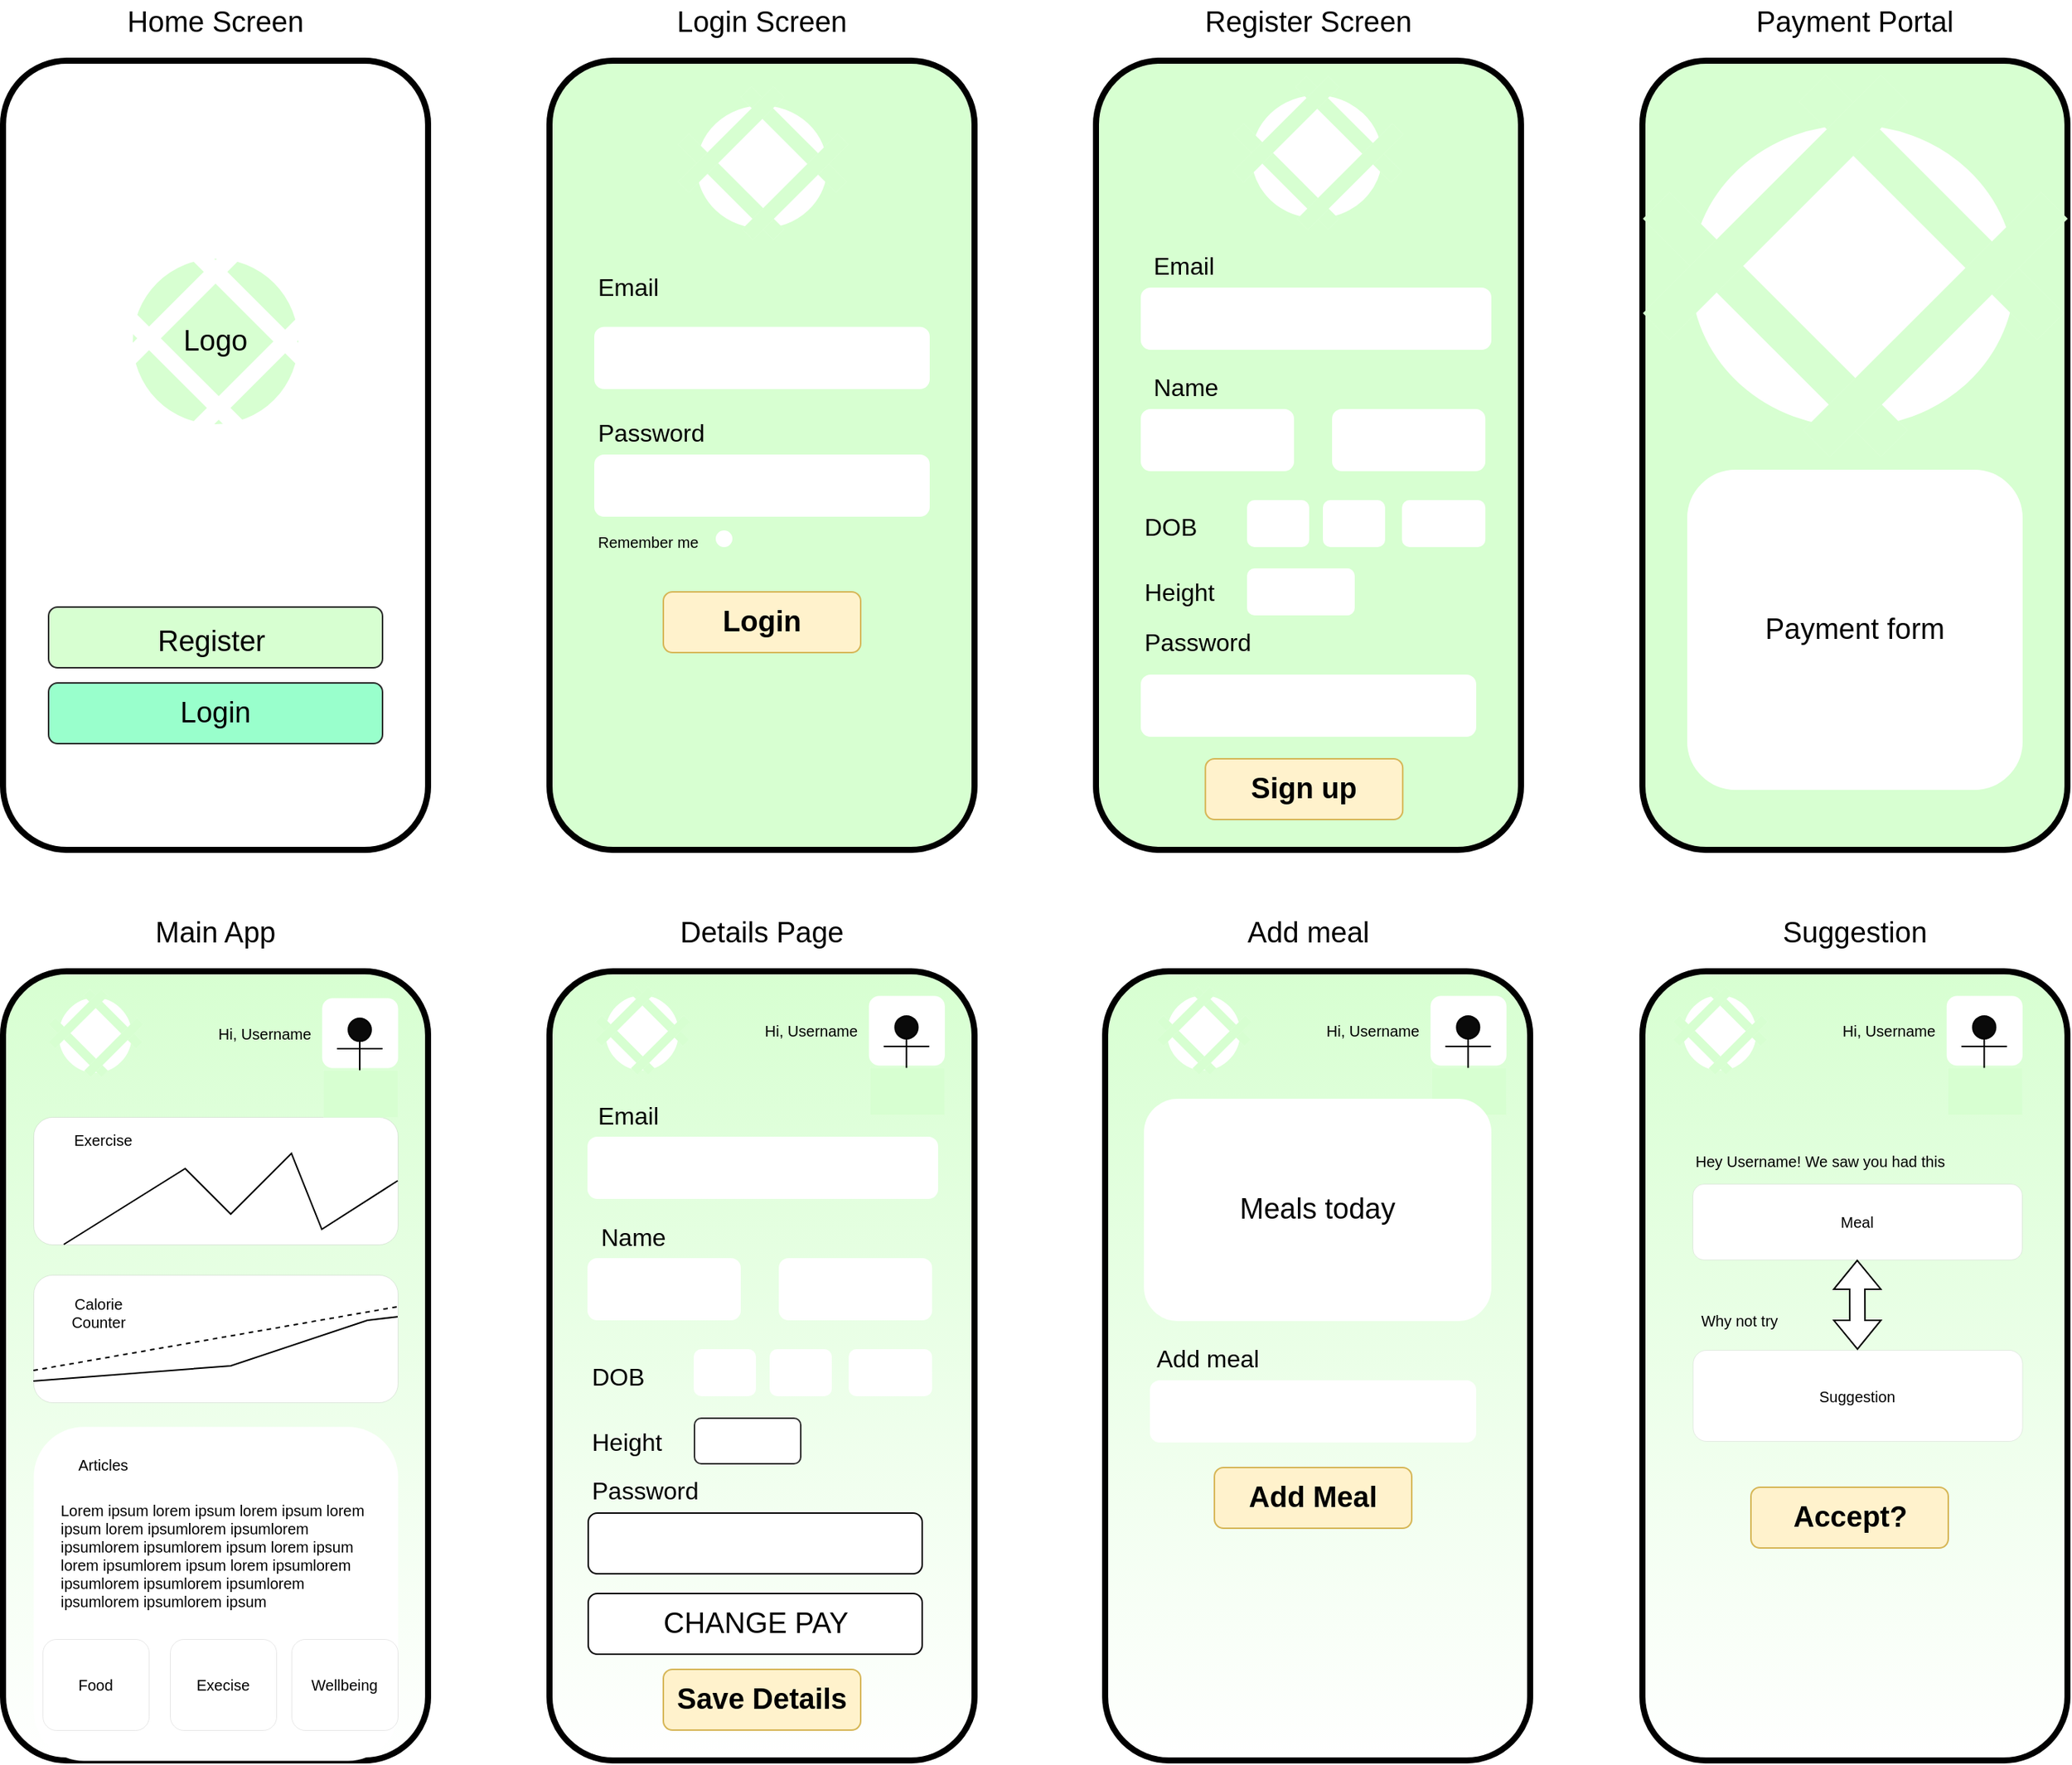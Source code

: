 <mxfile version="20.5.3" type="device"><diagram id="uMMIG5nx5ZuSdSX7UTyq" name="Page-1"><mxGraphModel dx="2370" dy="2410" grid="1" gridSize="10" guides="1" tooltips="1" connect="1" arrows="1" fold="1" page="1" pageScale="1" pageWidth="850" pageHeight="1100" math="0" shadow="0"><root><mxCell id="0"/><mxCell id="1" parent="0"/><mxCell id="oRFb5xjNlaN5oFTTeDGj-1" value="" style="rounded=1;whiteSpace=wrap;html=1;strokeWidth=4;" vertex="1" parent="1"><mxGeometry x="120" y="40" width="280" height="520" as="geometry"/></mxCell><mxCell id="oRFb5xjNlaN5oFTTeDGj-2" value="" style="rounded=1;whiteSpace=wrap;html=1;strokeWidth=4;fillColor=#D7FFD1;" vertex="1" parent="1"><mxGeometry x="480" y="40" width="280" height="520" as="geometry"/></mxCell><mxCell id="oRFb5xjNlaN5oFTTeDGj-3" value="" style="rounded=1;whiteSpace=wrap;html=1;strokeWidth=4;fillColor=#D7FFD1;" vertex="1" parent="1"><mxGeometry x="840" y="40" width="280" height="520" as="geometry"/></mxCell><mxCell id="oRFb5xjNlaN5oFTTeDGj-4" value="" style="rounded=1;whiteSpace=wrap;html=1;strokeWidth=4;fillColor=#D7FFD1;gradientColor=#FFFFFF;gradientDirection=south;" vertex="1" parent="1"><mxGeometry x="120" y="640" width="280" height="520" as="geometry"/></mxCell><mxCell id="oRFb5xjNlaN5oFTTeDGj-7" value="" style="rounded=1;whiteSpace=wrap;html=1;strokeWidth=4;fillColor=#D7FFD1;" vertex="1" parent="1"><mxGeometry x="1200" y="40" width="280" height="520" as="geometry"/></mxCell><mxCell id="oRFb5xjNlaN5oFTTeDGj-9" value="&lt;font style=&quot;font-size: 19px;&quot;&gt;Home Screen&lt;/font&gt;" style="text;html=1;strokeColor=none;fillColor=none;align=center;verticalAlign=middle;whiteSpace=wrap;rounded=0;strokeWidth=4;" vertex="1" parent="1"><mxGeometry x="120" width="280" height="30" as="geometry"/></mxCell><mxCell id="oRFb5xjNlaN5oFTTeDGj-10" value="&lt;font style=&quot;font-size: 19px;&quot;&gt;Login Screen&lt;/font&gt;&lt;span style=&quot;color: rgba(0, 0, 0, 0); font-family: monospace; font-size: 0px; text-align: start;&quot;&gt;%3CmxGraphModel%3E%3Croot%3E%3CmxCell%20id%3D%220%22%2F%3E%3CmxCell%20id%3D%221%22%20parent%3D%220%22%2F%3E%3CmxCell%20id%3D%222%22%20value%3D%22%26lt%3Bfont%20style%3D%26quot%3Bfont-size%3A%2019px%3B%26quot%3B%26gt%3BHome%20Screen%26lt%3B%2Ffont%26gt%3B%22%20style%3D%22text%3Bhtml%3D1%3BstrokeColor%3Dnone%3BfillColor%3Dnone%3Balign%3Dcenter%3BverticalAlign%3Dmiddle%3BwhiteSpace%3Dwrap%3Brounded%3D0%3BstrokeWidth%3D4%3B%22%20vertex%3D%221%22%20parent%3D%221%22%3E%3CmxGeometry%20x%3D%22120%22%20width%3D%22280%22%20height%3D%2230%22%20as%3D%22geometry%22%2F%3E%3C%2FmxCell%3E%3C%2Froot%3E%3C%2FmxGraphModel%3E&lt;/span&gt;" style="text;html=1;strokeColor=none;fillColor=none;align=center;verticalAlign=middle;whiteSpace=wrap;rounded=0;strokeWidth=4;" vertex="1" parent="1"><mxGeometry x="480" width="280" height="30" as="geometry"/></mxCell><mxCell id="oRFb5xjNlaN5oFTTeDGj-11" value="&lt;font style=&quot;font-size: 19px;&quot;&gt;Register Screen&lt;/font&gt;" style="text;html=1;strokeColor=none;fillColor=none;align=center;verticalAlign=middle;whiteSpace=wrap;rounded=0;strokeWidth=4;" vertex="1" parent="1"><mxGeometry x="840" width="280" height="30" as="geometry"/></mxCell><mxCell id="oRFb5xjNlaN5oFTTeDGj-12" value="&lt;span style=&quot;font-size: 19px;&quot;&gt;Payment Portal&lt;/span&gt;&lt;span style=&quot;color: rgba(0, 0, 0, 0); font-family: monospace; font-size: 0px; text-align: start;&quot;&gt;%3CmxGraphModel%3E%3Croot%3E%3CmxCell%20id%3D%220%22%2F%3E%3CmxCell%20id%3D%221%22%20parent%3D%220%22%2F%3E%3CmxCell%20id%3D%222%22%20value%3D%22%26lt%3Bfont%20style%3D%26quot%3Bfont-size%3A%2019px%3B%26quot%3B%26gt%3BHome%20Screen%26lt%3B%2Ffont%26gt%3B%22%20style%3D%22text%3Bhtml%3D1%3BstrokeColor%3Dnone%3BfillColor%3Dnone%3Balign%3Dcenter%3BverticalAlign%3Dmiddle%3BwhiteSpace%3Dwrap%3Brounded%3D0%3BstrokeWidth%3D4%3B%22%20vertex%3D%221%22%20parent%3D%221%22%3E%3CmxGeometry%20x%3D%22120%22%20width%3D%22280%22%20height%3D%2230%22%20as%3D%22geometry%22%2F%3E%3C%2FmxCell%3E%3C%2Froot%3E%3C%2FmxGraphModel%3E&lt;/span&gt;" style="text;html=1;strokeColor=none;fillColor=none;align=center;verticalAlign=middle;whiteSpace=wrap;rounded=0;strokeWidth=4;" vertex="1" parent="1"><mxGeometry x="1200" width="280" height="30" as="geometry"/></mxCell><mxCell id="oRFb5xjNlaN5oFTTeDGj-13" value="&lt;span style=&quot;font-size: 19px;&quot;&gt;Main App&lt;/span&gt;" style="text;html=1;strokeColor=none;fillColor=none;align=center;verticalAlign=middle;whiteSpace=wrap;rounded=0;strokeWidth=4;" vertex="1" parent="1"><mxGeometry x="120" y="600" width="280" height="30" as="geometry"/></mxCell><mxCell id="oRFb5xjNlaN5oFTTeDGj-14" value="&lt;span style=&quot;font-size: 19px;&quot;&gt;Details Page&lt;/span&gt;" style="text;html=1;strokeColor=none;fillColor=none;align=center;verticalAlign=middle;whiteSpace=wrap;rounded=0;strokeWidth=4;" vertex="1" parent="1"><mxGeometry x="480" y="600" width="280" height="30" as="geometry"/></mxCell><mxCell id="oRFb5xjNlaN5oFTTeDGj-15" value="" style="rounded=1;whiteSpace=wrap;html=1;strokeWidth=1;fontSize=19;fillColor=#D7FFD1;strokeColor=#292929;" vertex="1" parent="1"><mxGeometry x="150" y="400" width="220" height="40" as="geometry"/></mxCell><mxCell id="oRFb5xjNlaN5oFTTeDGj-16" value="" style="rounded=1;whiteSpace=wrap;html=1;strokeWidth=1;fontSize=19;fillColor=#99FFCC;strokeColor=#292929;" vertex="1" parent="1"><mxGeometry x="150" y="450" width="220" height="40" as="geometry"/></mxCell><mxCell id="oRFb5xjNlaN5oFTTeDGj-17" value="&lt;font color=&quot;#030303&quot;&gt;Register&amp;nbsp;&lt;/font&gt;" style="text;html=1;strokeColor=none;fillColor=none;align=center;verticalAlign=middle;whiteSpace=wrap;rounded=0;strokeWidth=1;fontSize=19;" vertex="1" parent="1"><mxGeometry x="150" y="405" width="220" height="35" as="geometry"/></mxCell><mxCell id="oRFb5xjNlaN5oFTTeDGj-18" value="Login" style="text;html=1;strokeColor=none;fillColor=none;align=center;verticalAlign=middle;whiteSpace=wrap;rounded=0;strokeWidth=1;fontSize=19;" vertex="1" parent="1"><mxGeometry x="150" y="455" width="220" height="30" as="geometry"/></mxCell><mxCell id="oRFb5xjNlaN5oFTTeDGj-26" value="" style="rounded=1;whiteSpace=wrap;html=1;strokeColor=#FFFFFF;strokeWidth=1;fontSize=19;fontColor=#030303;fillColor=#FFFFFF;" vertex="1" parent="1"><mxGeometry x="510" y="215.86" width="220" height="40" as="geometry"/></mxCell><mxCell id="oRFb5xjNlaN5oFTTeDGj-27" value="" style="rounded=1;whiteSpace=wrap;html=1;strokeColor=#FFFFFF;strokeWidth=1;fontSize=19;fontColor=#030303;fillColor=#FFFFFF;" vertex="1" parent="1"><mxGeometry x="510" y="300" width="220" height="40" as="geometry"/></mxCell><mxCell id="oRFb5xjNlaN5oFTTeDGj-28" value="&lt;b style=&quot;&quot;&gt;Login&lt;/b&gt;" style="rounded=1;whiteSpace=wrap;html=1;strokeColor=#d6b656;strokeWidth=1;fontSize=19;fillColor=#fff2cc;" vertex="1" parent="1"><mxGeometry x="555" y="390" width="130" height="40" as="geometry"/></mxCell><mxCell id="oRFb5xjNlaN5oFTTeDGj-29" value="&lt;font color=&quot;#000000&quot; style=&quot;font-size: 16px;&quot;&gt;Email&lt;/font&gt;" style="text;html=1;strokeColor=none;fillColor=none;align=left;verticalAlign=middle;whiteSpace=wrap;rounded=0;strokeWidth=1;fontFamily=Helvetica;fontSize=19;fontColor=#030303;" vertex="1" parent="1"><mxGeometry x="510" y="174.14" width="220" height="30" as="geometry"/></mxCell><mxCell id="oRFb5xjNlaN5oFTTeDGj-30" value="&lt;font color=&quot;#000000&quot;&gt;&lt;span style=&quot;font-size: 16px;&quot;&gt;Password&lt;/span&gt;&lt;/font&gt;" style="text;html=1;strokeColor=none;fillColor=none;align=left;verticalAlign=middle;whiteSpace=wrap;rounded=0;strokeWidth=1;fontFamily=Helvetica;fontSize=19;fontColor=#030303;" vertex="1" parent="1"><mxGeometry x="510" y="270" width="220" height="30" as="geometry"/></mxCell><mxCell id="oRFb5xjNlaN5oFTTeDGj-31" value="&lt;font style=&quot;font-size: 10px;&quot; color=&quot;#000000&quot;&gt;Remember me&lt;/font&gt;" style="text;html=1;strokeColor=none;fillColor=none;align=left;verticalAlign=middle;whiteSpace=wrap;rounded=0;strokeWidth=1;fontFamily=Helvetica;fontSize=19;fontColor=#030303;" vertex="1" parent="1"><mxGeometry x="510" y="340" width="220" height="30" as="geometry"/></mxCell><mxCell id="oRFb5xjNlaN5oFTTeDGj-32" value="" style="rounded=1;whiteSpace=wrap;html=1;labelBackgroundColor=none;strokeColor=#FFFFFF;strokeWidth=1;fontFamily=Helvetica;fontSize=10;fontColor=#000000;fillColor=#FFFFFF;arcSize=50;" vertex="1" parent="1"><mxGeometry x="590" y="350" width="10" height="10" as="geometry"/></mxCell><mxCell id="oRFb5xjNlaN5oFTTeDGj-33" value="" style="group" vertex="1" connectable="0" parent="1"><mxGeometry x="152.823" y="117.823" width="208.495" height="214.355" as="geometry"/></mxCell><mxCell id="oRFb5xjNlaN5oFTTeDGj-20" value="Logo" style="ellipse;whiteSpace=wrap;html=1;aspect=fixed;strokeColor=#FFFFFF;strokeWidth=1;fontSize=19;fontColor=#030303;fillColor=#D7FFD1;" vertex="1" parent="oRFb5xjNlaN5oFTTeDGj-33"><mxGeometry x="52.177" y="52.177" width="110" height="110" as="geometry"/></mxCell><mxCell id="oRFb5xjNlaN5oFTTeDGj-21" value="" style="rounded=0;whiteSpace=wrap;html=1;strokeColor=#FFFFFF;strokeWidth=1;fontSize=19;fontColor=#030303;fillColor=#FFFFFF;rotation=45;" vertex="1" parent="oRFb5xjNlaN5oFTTeDGj-33"><mxGeometry x="17.177" y="76.317" width="220" height="10" as="geometry"/></mxCell><mxCell id="oRFb5xjNlaN5oFTTeDGj-22" value="" style="rounded=0;whiteSpace=wrap;html=1;strokeColor=#FFFFFF;strokeWidth=1;fontSize=19;fontColor=#030303;fillColor=#FFFFFF;rotation=45;" vertex="1" parent="oRFb5xjNlaN5oFTTeDGj-33"><mxGeometry x="-28.683" y="118.037" width="220" height="10" as="geometry"/></mxCell><mxCell id="oRFb5xjNlaN5oFTTeDGj-23" value="" style="rounded=0;whiteSpace=wrap;html=1;strokeColor=#FFFFFF;strokeWidth=1;fontSize=19;fontColor=#030303;fillColor=#FFFFFF;rotation=-225;" vertex="1" parent="oRFb5xjNlaN5oFTTeDGj-33"><mxGeometry x="-22.823" y="76.317" width="220" height="10" as="geometry"/></mxCell><mxCell id="oRFb5xjNlaN5oFTTeDGj-24" value="" style="rounded=0;whiteSpace=wrap;html=1;strokeColor=#FFFFFF;strokeWidth=1;fontSize=19;fontColor=#030303;fillColor=#FFFFFF;rotation=-225;" vertex="1" parent="oRFb5xjNlaN5oFTTeDGj-33"><mxGeometry x="17.177" y="128.037" width="220" height="10" as="geometry"/></mxCell><mxCell id="oRFb5xjNlaN5oFTTeDGj-39" value="" style="group" vertex="1" connectable="0" parent="1"><mxGeometry x="564.467" y="56.712" width="112.105" height="101.035" as="geometry"/></mxCell><mxCell id="oRFb5xjNlaN5oFTTeDGj-34" value="" style="ellipse;whiteSpace=wrap;html=1;labelBackgroundColor=none;strokeColor=#FFFFFF;strokeWidth=1;fontFamily=Helvetica;fontSize=10;fontColor=#000000;fillColor=#FFFFFF;" vertex="1" parent="oRFb5xjNlaN5oFTTeDGj-39"><mxGeometry x="13.033" y="13.288" width="85" height="80" as="geometry"/></mxCell><mxCell id="oRFb5xjNlaN5oFTTeDGj-35" value="" style="rounded=0;whiteSpace=wrap;html=1;labelBackgroundColor=none;strokeColor=#FFFFFF;strokeWidth=0;fontFamily=Helvetica;fontSize=10;fontColor=#000000;fillColor=#D7FFD1;rotation=45;" vertex="1" parent="oRFb5xjNlaN5oFTTeDGj-39"><mxGeometry x="31.743" y="29.928" width="88.79" height="10" as="geometry"/></mxCell><mxCell id="oRFb5xjNlaN5oFTTeDGj-36" value="" style="rounded=0;whiteSpace=wrap;html=1;labelBackgroundColor=none;strokeColor=#FFFFFF;strokeWidth=0;fontFamily=Helvetica;fontSize=10;fontColor=#000000;fillColor=#D7FFD1;rotation=45;" vertex="1" parent="oRFb5xjNlaN5oFTTeDGj-39"><mxGeometry x="-9.467" y="61.108" width="88.79" height="10" as="geometry"/></mxCell><mxCell id="oRFb5xjNlaN5oFTTeDGj-37" value="" style="rounded=0;whiteSpace=wrap;html=1;labelBackgroundColor=none;strokeColor=#FFFFFF;strokeWidth=0;fontFamily=Helvetica;fontSize=10;fontColor=#000000;fillColor=#D7FFD1;rotation=-45;" vertex="1" parent="oRFb5xjNlaN5oFTTeDGj-39"><mxGeometry x="-9.467" y="29.928" width="88.79" height="10" as="geometry"/></mxCell><mxCell id="oRFb5xjNlaN5oFTTeDGj-38" value="" style="rounded=0;whiteSpace=wrap;html=1;labelBackgroundColor=none;strokeColor=#FFFFFF;strokeWidth=0;fontFamily=Helvetica;fontSize=10;fontColor=#000000;fillColor=#D7FFD1;rotation=-225;" vertex="1" parent="oRFb5xjNlaN5oFTTeDGj-39"><mxGeometry x="32.783" y="61.108" width="88.79" height="10" as="geometry"/></mxCell><mxCell id="oRFb5xjNlaN5oFTTeDGj-40" value="" style="group" vertex="1" connectable="0" parent="1"><mxGeometry x="929.997" y="50.002" width="112.105" height="101.035" as="geometry"/></mxCell><mxCell id="oRFb5xjNlaN5oFTTeDGj-41" value="" style="ellipse;whiteSpace=wrap;html=1;labelBackgroundColor=none;strokeColor=#FFFFFF;strokeWidth=1;fontFamily=Helvetica;fontSize=10;fontColor=#000000;fillColor=#FFFFFF;" vertex="1" parent="oRFb5xjNlaN5oFTTeDGj-40"><mxGeometry x="13.033" y="13.288" width="85" height="80" as="geometry"/></mxCell><mxCell id="oRFb5xjNlaN5oFTTeDGj-42" value="" style="rounded=0;whiteSpace=wrap;html=1;labelBackgroundColor=none;strokeColor=#FFFFFF;strokeWidth=0;fontFamily=Helvetica;fontSize=10;fontColor=#000000;fillColor=#D7FFD1;rotation=45;" vertex="1" parent="oRFb5xjNlaN5oFTTeDGj-40"><mxGeometry x="31.743" y="29.928" width="88.79" height="10" as="geometry"/></mxCell><mxCell id="oRFb5xjNlaN5oFTTeDGj-43" value="" style="rounded=0;whiteSpace=wrap;html=1;labelBackgroundColor=none;strokeColor=#FFFFFF;strokeWidth=0;fontFamily=Helvetica;fontSize=10;fontColor=#000000;fillColor=#D7FFD1;rotation=45;" vertex="1" parent="oRFb5xjNlaN5oFTTeDGj-40"><mxGeometry x="-9.467" y="61.108" width="88.79" height="10" as="geometry"/></mxCell><mxCell id="oRFb5xjNlaN5oFTTeDGj-44" value="" style="rounded=0;whiteSpace=wrap;html=1;labelBackgroundColor=none;strokeColor=#FFFFFF;strokeWidth=0;fontFamily=Helvetica;fontSize=10;fontColor=#000000;fillColor=#D7FFD1;rotation=-45;" vertex="1" parent="oRFb5xjNlaN5oFTTeDGj-40"><mxGeometry x="-9.467" y="29.928" width="88.79" height="10" as="geometry"/></mxCell><mxCell id="oRFb5xjNlaN5oFTTeDGj-45" value="" style="rounded=0;whiteSpace=wrap;html=1;labelBackgroundColor=none;strokeColor=#FFFFFF;strokeWidth=0;fontFamily=Helvetica;fontSize=10;fontColor=#000000;fillColor=#D7FFD1;rotation=-225;" vertex="1" parent="oRFb5xjNlaN5oFTTeDGj-40"><mxGeometry x="32.783" y="61.108" width="88.79" height="10" as="geometry"/></mxCell><mxCell id="oRFb5xjNlaN5oFTTeDGj-46" value="" style="group" vertex="1" connectable="0" parent="1"><mxGeometry x="1200" y="50" width="280" height="250" as="geometry"/></mxCell><mxCell id="oRFb5xjNlaN5oFTTeDGj-47" value="" style="ellipse;whiteSpace=wrap;html=1;labelBackgroundColor=none;strokeColor=#FFFFFF;strokeWidth=1;fontFamily=Helvetica;fontSize=10;fontColor=#000000;fillColor=#FFFFFF;" vertex="1" parent="oRFb5xjNlaN5oFTTeDGj-46"><mxGeometry x="32.551" y="32.879" width="212.301" height="197.951" as="geometry"/></mxCell><mxCell id="oRFb5xjNlaN5oFTTeDGj-48" value="" style="rounded=0;whiteSpace=wrap;html=1;labelBackgroundColor=none;strokeColor=#FFFFFF;strokeWidth=0;fontFamily=Helvetica;fontSize=10;fontColor=#000000;fillColor=#D7FFD1;rotation=45;" vertex="1" parent="oRFb5xjNlaN5oFTTeDGj-46"><mxGeometry x="79.282" y="74.052" width="221.767" height="24.744" as="geometry"/></mxCell><mxCell id="oRFb5xjNlaN5oFTTeDGj-49" value="" style="rounded=0;whiteSpace=wrap;html=1;labelBackgroundColor=none;strokeColor=#FFFFFF;strokeWidth=0;fontFamily=Helvetica;fontSize=10;fontColor=#000000;fillColor=#D7FFD1;rotation=45;" vertex="1" parent="oRFb5xjNlaN5oFTTeDGj-46"><mxGeometry x="-23.646" y="151.204" width="221.767" height="24.744" as="geometry"/></mxCell><mxCell id="oRFb5xjNlaN5oFTTeDGj-50" value="" style="rounded=0;whiteSpace=wrap;html=1;labelBackgroundColor=none;strokeColor=#FFFFFF;strokeWidth=0;fontFamily=Helvetica;fontSize=10;fontColor=#000000;fillColor=#D7FFD1;rotation=-45;" vertex="1" parent="oRFb5xjNlaN5oFTTeDGj-46"><mxGeometry x="-23.646" y="74.052" width="221.767" height="24.744" as="geometry"/></mxCell><mxCell id="oRFb5xjNlaN5oFTTeDGj-51" value="" style="rounded=0;whiteSpace=wrap;html=1;labelBackgroundColor=none;strokeColor=#FFFFFF;strokeWidth=0;fontFamily=Helvetica;fontSize=10;fontColor=#000000;fillColor=#D7FFD1;rotation=-225;" vertex="1" parent="oRFb5xjNlaN5oFTTeDGj-46"><mxGeometry x="81.88" y="151.204" width="221.767" height="24.744" as="geometry"/></mxCell><mxCell id="oRFb5xjNlaN5oFTTeDGj-52" value="&lt;font color=&quot;#000000&quot; style=&quot;font-size: 16px;&quot;&gt;Email&lt;/font&gt;" style="text;html=1;strokeColor=none;fillColor=none;align=left;verticalAlign=middle;whiteSpace=wrap;rounded=0;strokeWidth=1;fontFamily=Helvetica;fontSize=19;fontColor=#030303;" vertex="1" parent="1"><mxGeometry x="876.05" y="160" width="220" height="30" as="geometry"/></mxCell><mxCell id="oRFb5xjNlaN5oFTTeDGj-53" value="" style="rounded=1;whiteSpace=wrap;html=1;strokeColor=#FFFFFF;strokeWidth=1;fontSize=19;fontColor=#030303;fillColor=#FFFFFF;" vertex="1" parent="1"><mxGeometry x="870" y="190" width="230" height="40" as="geometry"/></mxCell><mxCell id="oRFb5xjNlaN5oFTTeDGj-54" value="&lt;font color=&quot;#000000&quot; style=&quot;font-size: 16px;&quot;&gt;Name&lt;/font&gt;" style="text;html=1;strokeColor=none;fillColor=none;align=left;verticalAlign=middle;whiteSpace=wrap;rounded=0;strokeWidth=1;fontFamily=Helvetica;fontSize=19;fontColor=#030303;" vertex="1" parent="1"><mxGeometry x="876.05" y="240" width="220" height="30" as="geometry"/></mxCell><mxCell id="oRFb5xjNlaN5oFTTeDGj-55" value="" style="rounded=1;whiteSpace=wrap;html=1;strokeColor=#FFFFFF;strokeWidth=1;fontSize=19;fontColor=#030303;fillColor=#FFFFFF;" vertex="1" parent="1"><mxGeometry x="870" y="270" width="100" height="40" as="geometry"/></mxCell><mxCell id="oRFb5xjNlaN5oFTTeDGj-56" value="" style="rounded=1;whiteSpace=wrap;html=1;strokeColor=#FFFFFF;strokeWidth=1;fontSize=19;fontColor=#030303;fillColor=#FFFFFF;" vertex="1" parent="1"><mxGeometry x="996.05" y="270" width="100" height="40" as="geometry"/></mxCell><mxCell id="oRFb5xjNlaN5oFTTeDGj-57" value="&lt;font color=&quot;#000000&quot;&gt;&lt;span style=&quot;font-size: 16px;&quot;&gt;Password&lt;/span&gt;&lt;/font&gt;" style="text;html=1;strokeColor=none;fillColor=none;align=left;verticalAlign=middle;whiteSpace=wrap;rounded=0;strokeWidth=1;fontFamily=Helvetica;fontSize=19;fontColor=#030303;" vertex="1" parent="1"><mxGeometry x="870" y="407.5" width="220" height="30" as="geometry"/></mxCell><mxCell id="oRFb5xjNlaN5oFTTeDGj-58" value="" style="rounded=1;whiteSpace=wrap;html=1;strokeColor=#FFFFFF;strokeWidth=1;fontSize=19;fontColor=#030303;fillColor=#FFFFFF;" vertex="1" parent="1"><mxGeometry x="870" y="445" width="220" height="40" as="geometry"/></mxCell><mxCell id="oRFb5xjNlaN5oFTTeDGj-59" value="&lt;b style=&quot;&quot;&gt;Sign up&lt;/b&gt;" style="rounded=1;whiteSpace=wrap;html=1;strokeColor=#d6b656;strokeWidth=1;fontSize=19;fillColor=#fff2cc;" vertex="1" parent="1"><mxGeometry x="912.1" y="500" width="130" height="40" as="geometry"/></mxCell><mxCell id="oRFb5xjNlaN5oFTTeDGj-60" value="" style="rounded=1;whiteSpace=wrap;html=1;strokeColor=#FFFFFF;strokeWidth=1;fontSize=19;fontColor=#030303;fillColor=#FFFFFF;" vertex="1" parent="1"><mxGeometry x="940" y="330" width="40" height="30" as="geometry"/></mxCell><mxCell id="oRFb5xjNlaN5oFTTeDGj-61" value="&lt;font color=&quot;#000000&quot; style=&quot;font-size: 16px;&quot;&gt;DOB&lt;/font&gt;" style="text;html=1;strokeColor=none;fillColor=none;align=left;verticalAlign=middle;whiteSpace=wrap;rounded=0;strokeWidth=1;fontFamily=Helvetica;fontSize=19;fontColor=#030303;" vertex="1" parent="1"><mxGeometry x="870" y="332.18" width="50" height="30" as="geometry"/></mxCell><mxCell id="oRFb5xjNlaN5oFTTeDGj-62" value="" style="rounded=1;whiteSpace=wrap;html=1;strokeColor=#FFFFFF;strokeWidth=1;fontSize=19;fontColor=#030303;fillColor=#FFFFFF;" vertex="1" parent="1"><mxGeometry x="990" y="330" width="40" height="30" as="geometry"/></mxCell><mxCell id="oRFb5xjNlaN5oFTTeDGj-63" value="" style="rounded=1;whiteSpace=wrap;html=1;strokeColor=#FFFFFF;strokeWidth=1;fontSize=19;fontColor=#030303;fillColor=#FFFFFF;" vertex="1" parent="1"><mxGeometry x="1042.1" y="330" width="53.95" height="30" as="geometry"/></mxCell><mxCell id="oRFb5xjNlaN5oFTTeDGj-64" value="&lt;font color=&quot;#000000&quot; style=&quot;font-size: 16px;&quot;&gt;Height&lt;/font&gt;" style="text;html=1;strokeColor=none;fillColor=none;align=left;verticalAlign=middle;whiteSpace=wrap;rounded=0;strokeWidth=1;fontFamily=Helvetica;fontSize=19;fontColor=#030303;" vertex="1" parent="1"><mxGeometry x="870" y="375" width="50" height="30" as="geometry"/></mxCell><mxCell id="oRFb5xjNlaN5oFTTeDGj-67" value="" style="rounded=1;whiteSpace=wrap;html=1;strokeColor=#FFFFFF;strokeWidth=1;fontSize=19;fontColor=#030303;fillColor=#FFFFFF;" vertex="1" parent="1"><mxGeometry x="940" y="375" width="70" height="30" as="geometry"/></mxCell><mxCell id="oRFb5xjNlaN5oFTTeDGj-69" value="Payment form" style="rounded=1;whiteSpace=wrap;html=1;strokeColor=#FFFFFF;strokeWidth=1;fontSize=19;fontColor=#030303;fillColor=#FFFFFF;" vertex="1" parent="1"><mxGeometry x="1230" y="310" width="220" height="210" as="geometry"/></mxCell><mxCell id="oRFb5xjNlaN5oFTTeDGj-72" value="&lt;span style=&quot;font-size: 19px;&quot;&gt;Add meal&lt;/span&gt;" style="text;html=1;strokeColor=none;fillColor=none;align=center;verticalAlign=middle;whiteSpace=wrap;rounded=0;strokeWidth=4;" vertex="1" parent="1"><mxGeometry x="840" y="600" width="280" height="30" as="geometry"/></mxCell><mxCell id="oRFb5xjNlaN5oFTTeDGj-73" value="&lt;span style=&quot;font-size: 19px;&quot;&gt;Suggestion&lt;/span&gt;" style="text;html=1;strokeColor=none;fillColor=none;align=center;verticalAlign=middle;whiteSpace=wrap;rounded=0;strokeWidth=4;" vertex="1" parent="1"><mxGeometry x="1200" y="600" width="280" height="30" as="geometry"/></mxCell><mxCell id="oRFb5xjNlaN5oFTTeDGj-110" value="" style="rounded=1;whiteSpace=wrap;html=1;labelBackgroundColor=none;strokeColor=#FFFFFF;strokeWidth=0;fontFamily=Helvetica;fontSize=10;fontColor=#000000;fillColor=#FFFFFF;gradientColor=none;gradientDirection=north;" vertex="1" parent="1"><mxGeometry x="140" y="940" width="240" height="220" as="geometry"/></mxCell><mxCell id="oRFb5xjNlaN5oFTTeDGj-103" value="Execise" style="rounded=1;whiteSpace=wrap;html=1;labelBackgroundColor=none;strokeColor=#000000;strokeWidth=0;fontFamily=Helvetica;fontSize=10;fontColor=#000000;fillColor=#FFFFFF;gradientColor=none;gradientDirection=south;" vertex="1" parent="1"><mxGeometry x="230" y="1080" width="70" height="60" as="geometry"/></mxCell><mxCell id="oRFb5xjNlaN5oFTTeDGj-104" value="Food" style="rounded=1;whiteSpace=wrap;html=1;labelBackgroundColor=none;strokeColor=#000000;strokeWidth=0;fontFamily=Helvetica;fontSize=10;fontColor=#000000;fillColor=#FFFFFF;gradientColor=none;gradientDirection=south;" vertex="1" parent="1"><mxGeometry x="146.05" y="1080" width="70" height="60" as="geometry"/></mxCell><mxCell id="oRFb5xjNlaN5oFTTeDGj-105" value="Wellbeing" style="rounded=1;whiteSpace=wrap;html=1;labelBackgroundColor=none;strokeColor=#000000;strokeWidth=0;fontFamily=Helvetica;fontSize=10;fontColor=#000000;fillColor=#FFFFFF;gradientColor=none;gradientDirection=south;" vertex="1" parent="1"><mxGeometry x="310" y="1080" width="70" height="60" as="geometry"/></mxCell><mxCell id="oRFb5xjNlaN5oFTTeDGj-107" value="" style="rounded=1;whiteSpace=wrap;html=1;labelBackgroundColor=none;strokeColor=#000000;strokeWidth=0;fontFamily=Helvetica;fontSize=10;fontColor=#000000;fillColor=#FFFFFF;gradientColor=none;gradientDirection=south;" vertex="1" parent="1"><mxGeometry x="140" y="736" width="240" height="84" as="geometry"/></mxCell><mxCell id="oRFb5xjNlaN5oFTTeDGj-108" value="" style="rounded=1;whiteSpace=wrap;html=1;labelBackgroundColor=none;strokeColor=#000000;strokeWidth=0;fontFamily=Helvetica;fontSize=10;fontColor=#000000;fillColor=#FFFFFF;gradientColor=none;gradientDirection=south;" vertex="1" parent="1"><mxGeometry x="140" y="840" width="240" height="84" as="geometry"/></mxCell><mxCell id="oRFb5xjNlaN5oFTTeDGj-111" value="" style="endArrow=none;html=1;rounded=0;fontFamily=Helvetica;fontSize=10;fontColor=#000000;entryX=1;entryY=0.5;entryDx=0;entryDy=0;" edge="1" parent="1" target="oRFb5xjNlaN5oFTTeDGj-107"><mxGeometry width="50" height="50" relative="1" as="geometry"><mxPoint x="160" y="820" as="sourcePoint"/><mxPoint x="210" y="770" as="targetPoint"/><Array as="points"><mxPoint x="240" y="770"/><mxPoint x="270" y="800"/><mxPoint x="310" y="760"/><mxPoint x="330" y="810"/></Array></mxGeometry></mxCell><mxCell id="oRFb5xjNlaN5oFTTeDGj-112" value="Exercise" style="text;html=1;strokeColor=none;fillColor=none;align=center;verticalAlign=middle;whiteSpace=wrap;rounded=0;labelBackgroundColor=none;strokeWidth=0;fontFamily=Helvetica;fontSize=10;fontColor=#000000;" vertex="1" parent="1"><mxGeometry x="156" y="736" width="60" height="30" as="geometry"/></mxCell><mxCell id="oRFb5xjNlaN5oFTTeDGj-113" value="Calorie Counter" style="text;html=1;strokeColor=none;fillColor=none;align=center;verticalAlign=middle;whiteSpace=wrap;rounded=0;labelBackgroundColor=none;strokeWidth=0;fontFamily=Helvetica;fontSize=10;fontColor=#000000;" vertex="1" parent="1"><mxGeometry x="152.82" y="850" width="60" height="30" as="geometry"/></mxCell><mxCell id="oRFb5xjNlaN5oFTTeDGj-114" value="" style="endArrow=none;dashed=1;html=1;rounded=0;fontFamily=Helvetica;fontSize=10;fontColor=#000000;exitX=0;exitY=0.75;exitDx=0;exitDy=0;entryX=1;entryY=0.25;entryDx=0;entryDy=0;" edge="1" parent="1" source="oRFb5xjNlaN5oFTTeDGj-108" target="oRFb5xjNlaN5oFTTeDGj-108"><mxGeometry width="50" height="50" relative="1" as="geometry"><mxPoint x="160" y="930" as="sourcePoint"/><mxPoint x="210" y="880" as="targetPoint"/></mxGeometry></mxCell><mxCell id="oRFb5xjNlaN5oFTTeDGj-115" value="" style="endArrow=none;html=1;rounded=0;fontFamily=Helvetica;fontSize=10;fontColor=#000000;" edge="1" parent="1" target="oRFb5xjNlaN5oFTTeDGj-108"><mxGeometry width="50" height="50" relative="1" as="geometry"><mxPoint x="140" y="910" as="sourcePoint"/><mxPoint x="250" y="880" as="targetPoint"/><Array as="points"><mxPoint x="270" y="900"/><mxPoint x="360" y="870"/></Array></mxGeometry></mxCell><mxCell id="oRFb5xjNlaN5oFTTeDGj-116" value="Articles" style="text;html=1;strokeColor=none;fillColor=none;align=center;verticalAlign=middle;whiteSpace=wrap;rounded=0;labelBackgroundColor=none;strokeWidth=0;fontFamily=Helvetica;fontSize=10;fontColor=#000000;" vertex="1" parent="1"><mxGeometry x="156" y="950" width="60" height="30" as="geometry"/></mxCell><mxCell id="oRFb5xjNlaN5oFTTeDGj-117" value="Lorem ipsum lorem ipsum lorem ipsum lorem ipsum lorem ipsumlorem ipsumlorem ipsumlorem ipsumlorem ipsum lorem ipsum lorem ipsumlorem ipsum lorem ipsumlorem ipsumlorem ipsumlorem ipsumlorem ipsumlorem ipsumlorem ipsum" style="text;html=1;strokeColor=none;fillColor=none;align=left;verticalAlign=middle;whiteSpace=wrap;rounded=0;labelBackgroundColor=none;strokeWidth=0;fontFamily=Helvetica;fontSize=10;fontColor=#000000;" vertex="1" parent="1"><mxGeometry x="156.05" y="980" width="213.95" height="90" as="geometry"/></mxCell><mxCell id="oRFb5xjNlaN5oFTTeDGj-118" value="" style="group" vertex="1" connectable="0" parent="1"><mxGeometry x="149.823" y="651.576" width="230.177" height="84.464" as="geometry"/></mxCell><mxCell id="oRFb5xjNlaN5oFTTeDGj-98" value="" style="rounded=1;whiteSpace=wrap;html=1;labelBackgroundColor=none;strokeColor=#FFFFFF;strokeWidth=0;fontFamily=Helvetica;fontSize=10;fontColor=#000000;fillColor=#FFFFFF;gradientColor=none;gradientDirection=south;container=0;" vertex="1" parent="oRFb5xjNlaN5oFTTeDGj-118"><mxGeometry x="180.177" y="5.964" width="50" height="45.96" as="geometry"/></mxCell><mxCell id="oRFb5xjNlaN5oFTTeDGj-99" value="Hi, Username" style="text;html=1;strokeColor=none;fillColor=none;align=center;verticalAlign=middle;whiteSpace=wrap;rounded=0;labelBackgroundColor=none;strokeWidth=0;fontFamily=Helvetica;fontSize=10;fontColor=#000000;container=0;" vertex="1" parent="oRFb5xjNlaN5oFTTeDGj-118"><mxGeometry x="110.177" y="13.944" width="65" height="30" as="geometry"/></mxCell><mxCell id="oRFb5xjNlaN5oFTTeDGj-101" value="" style="shape=umlActor;verticalLabelPosition=bottom;verticalAlign=top;html=1;outlineConnect=0;labelBackgroundColor=none;strokeColor=#000000;strokeWidth=1;fontFamily=Helvetica;fontSize=10;fontColor=#000000;fillColor=#0A0A0A;gradientColor=none;gradientDirection=south;container=0;" vertex="1" parent="oRFb5xjNlaN5oFTTeDGj-118"><mxGeometry x="190.177" y="19.464" width="30" height="60" as="geometry"/></mxCell><mxCell id="oRFb5xjNlaN5oFTTeDGj-102" value="" style="rounded=0;whiteSpace=wrap;html=1;labelBackgroundColor=none;strokeColor=#FFFFFF;strokeWidth=0;fontFamily=Helvetica;fontSize=10;fontColor=#000000;fillColor=#D7FFD1;rotation=-180;container=0;" vertex="1" parent="oRFb5xjNlaN5oFTTeDGj-118"><mxGeometry x="180.997" y="53.424" width="49.18" height="31.04" as="geometry"/></mxCell><mxCell id="oRFb5xjNlaN5oFTTeDGj-75" value="" style="ellipse;whiteSpace=wrap;html=1;labelBackgroundColor=none;strokeColor=#FFFFFF;strokeWidth=1;fontFamily=Helvetica;fontSize=10;fontColor=#000000;fillColor=#FFFFFF;container=0;" vertex="1" parent="oRFb5xjNlaN5oFTTeDGj-118"><mxGeometry x="7.397" y="6.452" width="47.085" height="48.332" as="geometry"/></mxCell><mxCell id="oRFb5xjNlaN5oFTTeDGj-76" value="" style="rounded=0;whiteSpace=wrap;html=1;labelBackgroundColor=none;strokeColor=#FFFFFF;strokeWidth=0;fontFamily=Helvetica;fontSize=10;fontColor=#000000;fillColor=#D7FFD1;rotation=45;container=0;" vertex="1" parent="oRFb5xjNlaN5oFTTeDGj-118"><mxGeometry x="17.761" y="16.505" width="49.185" height="6.041" as="geometry"/></mxCell><mxCell id="oRFb5xjNlaN5oFTTeDGj-77" value="" style="rounded=0;whiteSpace=wrap;html=1;labelBackgroundColor=none;strokeColor=#FFFFFF;strokeWidth=0;fontFamily=Helvetica;fontSize=10;fontColor=#000000;fillColor=#D7FFD1;rotation=45;container=0;" vertex="1" parent="oRFb5xjNlaN5oFTTeDGj-118"><mxGeometry x="-5.067" y="35.342" width="49.185" height="6.041" as="geometry"/></mxCell><mxCell id="oRFb5xjNlaN5oFTTeDGj-78" value="" style="rounded=0;whiteSpace=wrap;html=1;labelBackgroundColor=none;strokeColor=#FFFFFF;strokeWidth=0;fontFamily=Helvetica;fontSize=10;fontColor=#000000;fillColor=#D7FFD1;rotation=-45;container=0;" vertex="1" parent="oRFb5xjNlaN5oFTTeDGj-118"><mxGeometry x="-5.067" y="16.505" width="49.185" height="6.041" as="geometry"/></mxCell><mxCell id="oRFb5xjNlaN5oFTTeDGj-79" value="" style="rounded=0;whiteSpace=wrap;html=1;labelBackgroundColor=none;strokeColor=#FFFFFF;strokeWidth=0;fontFamily=Helvetica;fontSize=10;fontColor=#000000;fillColor=#D7FFD1;rotation=-225;container=0;" vertex="1" parent="oRFb5xjNlaN5oFTTeDGj-118"><mxGeometry x="18.337" y="35.342" width="49.185" height="6.041" as="geometry"/></mxCell><mxCell id="oRFb5xjNlaN5oFTTeDGj-129" value="" style="rounded=1;whiteSpace=wrap;html=1;strokeWidth=4;fillColor=#D7FFD1;gradientColor=#FFFFFF;gradientDirection=south;" vertex="1" parent="1"><mxGeometry x="480" y="640" width="280" height="520" as="geometry"/></mxCell><mxCell id="oRFb5xjNlaN5oFTTeDGj-130" value="" style="rounded=1;whiteSpace=wrap;html=1;strokeWidth=4;fillColor=#D7FFD1;gradientColor=#FFFFFF;gradientDirection=south;" vertex="1" parent="1"><mxGeometry x="846.05" y="640" width="280" height="520" as="geometry"/></mxCell><mxCell id="oRFb5xjNlaN5oFTTeDGj-131" value="" style="rounded=1;whiteSpace=wrap;html=1;strokeWidth=4;fillColor=#D7FFD1;gradientColor=#FFFFFF;gradientDirection=south;" vertex="1" parent="1"><mxGeometry x="1200" y="640" width="280" height="520" as="geometry"/></mxCell><mxCell id="oRFb5xjNlaN5oFTTeDGj-132" value="" style="group" vertex="1" connectable="0" parent="1"><mxGeometry x="510.003" y="649.996" width="230.177" height="84.464" as="geometry"/></mxCell><mxCell id="oRFb5xjNlaN5oFTTeDGj-133" value="" style="rounded=1;whiteSpace=wrap;html=1;labelBackgroundColor=none;strokeColor=#FFFFFF;strokeWidth=0;fontFamily=Helvetica;fontSize=10;fontColor=#000000;fillColor=#FFFFFF;gradientColor=none;gradientDirection=south;container=0;" vertex="1" parent="oRFb5xjNlaN5oFTTeDGj-132"><mxGeometry x="180.177" y="5.964" width="50" height="45.96" as="geometry"/></mxCell><mxCell id="oRFb5xjNlaN5oFTTeDGj-134" value="Hi, Username" style="text;html=1;strokeColor=none;fillColor=none;align=center;verticalAlign=middle;whiteSpace=wrap;rounded=0;labelBackgroundColor=none;strokeWidth=0;fontFamily=Helvetica;fontSize=10;fontColor=#000000;container=0;" vertex="1" parent="oRFb5xjNlaN5oFTTeDGj-132"><mxGeometry x="110.177" y="13.944" width="65" height="30" as="geometry"/></mxCell><mxCell id="oRFb5xjNlaN5oFTTeDGj-135" value="" style="shape=umlActor;verticalLabelPosition=bottom;verticalAlign=top;html=1;outlineConnect=0;labelBackgroundColor=none;strokeColor=#000000;strokeWidth=1;fontFamily=Helvetica;fontSize=10;fontColor=#000000;fillColor=#0A0A0A;gradientColor=none;gradientDirection=south;container=0;" vertex="1" parent="oRFb5xjNlaN5oFTTeDGj-132"><mxGeometry x="190.177" y="19.464" width="30" height="60" as="geometry"/></mxCell><mxCell id="oRFb5xjNlaN5oFTTeDGj-136" value="" style="rounded=0;whiteSpace=wrap;html=1;labelBackgroundColor=none;strokeColor=#FFFFFF;strokeWidth=0;fontFamily=Helvetica;fontSize=10;fontColor=#000000;fillColor=#D7FFD1;rotation=-180;container=0;" vertex="1" parent="oRFb5xjNlaN5oFTTeDGj-132"><mxGeometry x="180.997" y="53.424" width="49.18" height="31.04" as="geometry"/></mxCell><mxCell id="oRFb5xjNlaN5oFTTeDGj-137" value="" style="ellipse;whiteSpace=wrap;html=1;labelBackgroundColor=none;strokeColor=#FFFFFF;strokeWidth=1;fontFamily=Helvetica;fontSize=10;fontColor=#000000;fillColor=#FFFFFF;container=0;" vertex="1" parent="oRFb5xjNlaN5oFTTeDGj-132"><mxGeometry x="7.397" y="6.452" width="47.085" height="48.332" as="geometry"/></mxCell><mxCell id="oRFb5xjNlaN5oFTTeDGj-138" value="" style="rounded=0;whiteSpace=wrap;html=1;labelBackgroundColor=none;strokeColor=#FFFFFF;strokeWidth=0;fontFamily=Helvetica;fontSize=10;fontColor=#000000;fillColor=#D7FFD1;rotation=45;container=0;" vertex="1" parent="oRFb5xjNlaN5oFTTeDGj-132"><mxGeometry x="17.761" y="16.505" width="49.185" height="6.041" as="geometry"/></mxCell><mxCell id="oRFb5xjNlaN5oFTTeDGj-139" value="" style="rounded=0;whiteSpace=wrap;html=1;labelBackgroundColor=none;strokeColor=#FFFFFF;strokeWidth=0;fontFamily=Helvetica;fontSize=10;fontColor=#000000;fillColor=#D7FFD1;rotation=45;container=0;" vertex="1" parent="oRFb5xjNlaN5oFTTeDGj-132"><mxGeometry x="-5.067" y="35.342" width="49.185" height="6.041" as="geometry"/></mxCell><mxCell id="oRFb5xjNlaN5oFTTeDGj-140" value="" style="rounded=0;whiteSpace=wrap;html=1;labelBackgroundColor=none;strokeColor=#FFFFFF;strokeWidth=0;fontFamily=Helvetica;fontSize=10;fontColor=#000000;fillColor=#D7FFD1;rotation=-45;container=0;" vertex="1" parent="oRFb5xjNlaN5oFTTeDGj-132"><mxGeometry x="-5.067" y="16.505" width="49.185" height="6.041" as="geometry"/></mxCell><mxCell id="oRFb5xjNlaN5oFTTeDGj-141" value="" style="rounded=0;whiteSpace=wrap;html=1;labelBackgroundColor=none;strokeColor=#FFFFFF;strokeWidth=0;fontFamily=Helvetica;fontSize=10;fontColor=#000000;fillColor=#D7FFD1;rotation=-225;container=0;" vertex="1" parent="oRFb5xjNlaN5oFTTeDGj-132"><mxGeometry x="18.337" y="35.342" width="49.185" height="6.041" as="geometry"/></mxCell><mxCell id="oRFb5xjNlaN5oFTTeDGj-142" value="" style="group" vertex="1" connectable="0" parent="1"><mxGeometry x="880.003" y="649.996" width="230.177" height="84.464" as="geometry"/></mxCell><mxCell id="oRFb5xjNlaN5oFTTeDGj-143" value="" style="rounded=1;whiteSpace=wrap;html=1;labelBackgroundColor=none;strokeColor=#FFFFFF;strokeWidth=0;fontFamily=Helvetica;fontSize=10;fontColor=#000000;fillColor=#FFFFFF;gradientColor=none;gradientDirection=south;container=0;" vertex="1" parent="oRFb5xjNlaN5oFTTeDGj-142"><mxGeometry x="180.177" y="5.964" width="50" height="45.96" as="geometry"/></mxCell><mxCell id="oRFb5xjNlaN5oFTTeDGj-144" value="Hi, Username" style="text;html=1;strokeColor=none;fillColor=none;align=center;verticalAlign=middle;whiteSpace=wrap;rounded=0;labelBackgroundColor=none;strokeWidth=0;fontFamily=Helvetica;fontSize=10;fontColor=#000000;container=0;" vertex="1" parent="oRFb5xjNlaN5oFTTeDGj-142"><mxGeometry x="110.177" y="13.944" width="65" height="30" as="geometry"/></mxCell><mxCell id="oRFb5xjNlaN5oFTTeDGj-145" value="" style="shape=umlActor;verticalLabelPosition=bottom;verticalAlign=top;html=1;outlineConnect=0;labelBackgroundColor=none;strokeColor=#000000;strokeWidth=1;fontFamily=Helvetica;fontSize=10;fontColor=#000000;fillColor=#0A0A0A;gradientColor=none;gradientDirection=south;container=0;" vertex="1" parent="oRFb5xjNlaN5oFTTeDGj-142"><mxGeometry x="190.177" y="19.464" width="30" height="60" as="geometry"/></mxCell><mxCell id="oRFb5xjNlaN5oFTTeDGj-146" value="" style="rounded=0;whiteSpace=wrap;html=1;labelBackgroundColor=none;strokeColor=#FFFFFF;strokeWidth=0;fontFamily=Helvetica;fontSize=10;fontColor=#000000;fillColor=#D7FFD1;rotation=-180;container=0;" vertex="1" parent="oRFb5xjNlaN5oFTTeDGj-142"><mxGeometry x="180.997" y="53.424" width="49.18" height="31.04" as="geometry"/></mxCell><mxCell id="oRFb5xjNlaN5oFTTeDGj-147" value="" style="ellipse;whiteSpace=wrap;html=1;labelBackgroundColor=none;strokeColor=#FFFFFF;strokeWidth=1;fontFamily=Helvetica;fontSize=10;fontColor=#000000;fillColor=#FFFFFF;container=0;" vertex="1" parent="oRFb5xjNlaN5oFTTeDGj-142"><mxGeometry x="7.397" y="6.452" width="47.085" height="48.332" as="geometry"/></mxCell><mxCell id="oRFb5xjNlaN5oFTTeDGj-148" value="" style="rounded=0;whiteSpace=wrap;html=1;labelBackgroundColor=none;strokeColor=#FFFFFF;strokeWidth=0;fontFamily=Helvetica;fontSize=10;fontColor=#000000;fillColor=#D7FFD1;rotation=45;container=0;" vertex="1" parent="oRFb5xjNlaN5oFTTeDGj-142"><mxGeometry x="17.761" y="16.505" width="49.185" height="6.041" as="geometry"/></mxCell><mxCell id="oRFb5xjNlaN5oFTTeDGj-149" value="" style="rounded=0;whiteSpace=wrap;html=1;labelBackgroundColor=none;strokeColor=#FFFFFF;strokeWidth=0;fontFamily=Helvetica;fontSize=10;fontColor=#000000;fillColor=#D7FFD1;rotation=45;container=0;" vertex="1" parent="oRFb5xjNlaN5oFTTeDGj-142"><mxGeometry x="-5.067" y="35.342" width="49.185" height="6.041" as="geometry"/></mxCell><mxCell id="oRFb5xjNlaN5oFTTeDGj-150" value="" style="rounded=0;whiteSpace=wrap;html=1;labelBackgroundColor=none;strokeColor=#FFFFFF;strokeWidth=0;fontFamily=Helvetica;fontSize=10;fontColor=#000000;fillColor=#D7FFD1;rotation=-45;container=0;" vertex="1" parent="oRFb5xjNlaN5oFTTeDGj-142"><mxGeometry x="-5.067" y="16.505" width="49.185" height="6.041" as="geometry"/></mxCell><mxCell id="oRFb5xjNlaN5oFTTeDGj-151" value="" style="rounded=0;whiteSpace=wrap;html=1;labelBackgroundColor=none;strokeColor=#FFFFFF;strokeWidth=0;fontFamily=Helvetica;fontSize=10;fontColor=#000000;fillColor=#D7FFD1;rotation=-225;container=0;" vertex="1" parent="oRFb5xjNlaN5oFTTeDGj-142"><mxGeometry x="18.337" y="35.342" width="49.185" height="6.041" as="geometry"/></mxCell><mxCell id="oRFb5xjNlaN5oFTTeDGj-152" value="" style="group" vertex="1" connectable="0" parent="1"><mxGeometry x="1220.003" y="649.996" width="230.177" height="84.464" as="geometry"/></mxCell><mxCell id="oRFb5xjNlaN5oFTTeDGj-153" value="" style="rounded=1;whiteSpace=wrap;html=1;labelBackgroundColor=none;strokeColor=#FFFFFF;strokeWidth=0;fontFamily=Helvetica;fontSize=10;fontColor=#000000;fillColor=#FFFFFF;gradientColor=none;gradientDirection=south;container=0;" vertex="1" parent="oRFb5xjNlaN5oFTTeDGj-152"><mxGeometry x="180.177" y="5.964" width="50" height="45.96" as="geometry"/></mxCell><mxCell id="oRFb5xjNlaN5oFTTeDGj-154" value="Hi, Username" style="text;html=1;strokeColor=none;fillColor=none;align=center;verticalAlign=middle;whiteSpace=wrap;rounded=0;labelBackgroundColor=none;strokeWidth=0;fontFamily=Helvetica;fontSize=10;fontColor=#000000;container=0;" vertex="1" parent="oRFb5xjNlaN5oFTTeDGj-152"><mxGeometry x="110.177" y="13.944" width="65" height="30" as="geometry"/></mxCell><mxCell id="oRFb5xjNlaN5oFTTeDGj-155" value="" style="shape=umlActor;verticalLabelPosition=bottom;verticalAlign=top;html=1;outlineConnect=0;labelBackgroundColor=none;strokeColor=#000000;strokeWidth=1;fontFamily=Helvetica;fontSize=10;fontColor=#000000;fillColor=#0A0A0A;gradientColor=none;gradientDirection=south;container=0;" vertex="1" parent="oRFb5xjNlaN5oFTTeDGj-152"><mxGeometry x="190.177" y="19.464" width="30" height="60" as="geometry"/></mxCell><mxCell id="oRFb5xjNlaN5oFTTeDGj-156" value="" style="rounded=0;whiteSpace=wrap;html=1;labelBackgroundColor=none;strokeColor=#FFFFFF;strokeWidth=0;fontFamily=Helvetica;fontSize=10;fontColor=#000000;fillColor=#D7FFD1;rotation=-180;container=0;" vertex="1" parent="oRFb5xjNlaN5oFTTeDGj-152"><mxGeometry x="180.997" y="53.424" width="49.18" height="31.04" as="geometry"/></mxCell><mxCell id="oRFb5xjNlaN5oFTTeDGj-157" value="" style="ellipse;whiteSpace=wrap;html=1;labelBackgroundColor=none;strokeColor=#FFFFFF;strokeWidth=1;fontFamily=Helvetica;fontSize=10;fontColor=#000000;fillColor=#FFFFFF;container=0;" vertex="1" parent="oRFb5xjNlaN5oFTTeDGj-152"><mxGeometry x="7.397" y="6.452" width="47.085" height="48.332" as="geometry"/></mxCell><mxCell id="oRFb5xjNlaN5oFTTeDGj-158" value="" style="rounded=0;whiteSpace=wrap;html=1;labelBackgroundColor=none;strokeColor=#FFFFFF;strokeWidth=0;fontFamily=Helvetica;fontSize=10;fontColor=#000000;fillColor=#D7FFD1;rotation=45;container=0;" vertex="1" parent="oRFb5xjNlaN5oFTTeDGj-152"><mxGeometry x="17.761" y="16.505" width="49.185" height="6.041" as="geometry"/></mxCell><mxCell id="oRFb5xjNlaN5oFTTeDGj-159" value="" style="rounded=0;whiteSpace=wrap;html=1;labelBackgroundColor=none;strokeColor=#FFFFFF;strokeWidth=0;fontFamily=Helvetica;fontSize=10;fontColor=#000000;fillColor=#D7FFD1;rotation=45;container=0;" vertex="1" parent="oRFb5xjNlaN5oFTTeDGj-152"><mxGeometry x="-5.067" y="35.342" width="49.185" height="6.041" as="geometry"/></mxCell><mxCell id="oRFb5xjNlaN5oFTTeDGj-160" value="" style="rounded=0;whiteSpace=wrap;html=1;labelBackgroundColor=none;strokeColor=#FFFFFF;strokeWidth=0;fontFamily=Helvetica;fontSize=10;fontColor=#000000;fillColor=#D7FFD1;rotation=-45;container=0;" vertex="1" parent="oRFb5xjNlaN5oFTTeDGj-152"><mxGeometry x="-5.067" y="16.505" width="49.185" height="6.041" as="geometry"/></mxCell><mxCell id="oRFb5xjNlaN5oFTTeDGj-161" value="" style="rounded=0;whiteSpace=wrap;html=1;labelBackgroundColor=none;strokeColor=#FFFFFF;strokeWidth=0;fontFamily=Helvetica;fontSize=10;fontColor=#000000;fillColor=#D7FFD1;rotation=-225;container=0;" vertex="1" parent="oRFb5xjNlaN5oFTTeDGj-152"><mxGeometry x="18.337" y="35.342" width="49.185" height="6.041" as="geometry"/></mxCell><mxCell id="oRFb5xjNlaN5oFTTeDGj-163" value="&lt;font color=&quot;#000000&quot; style=&quot;font-size: 16px;&quot;&gt;Email&lt;/font&gt;" style="text;html=1;strokeColor=none;fillColor=none;align=left;verticalAlign=middle;whiteSpace=wrap;rounded=0;strokeWidth=1;fontFamily=Helvetica;fontSize=19;fontColor=#030303;" vertex="1" parent="1"><mxGeometry x="510" y="720" width="221.57" height="29.5" as="geometry"/></mxCell><mxCell id="oRFb5xjNlaN5oFTTeDGj-164" value="" style="rounded=1;whiteSpace=wrap;html=1;strokeColor=#FFFFFF;strokeWidth=1;fontSize=19;fontColor=#030303;fillColor=#FFFFFF;" vertex="1" parent="1"><mxGeometry x="505.52" y="749.5" width="230" height="40" as="geometry"/></mxCell><mxCell id="oRFb5xjNlaN5oFTTeDGj-165" value="&lt;font color=&quot;#000000&quot; style=&quot;font-size: 16px;&quot;&gt;Name&lt;/font&gt;" style="text;html=1;strokeColor=none;fillColor=none;align=left;verticalAlign=middle;whiteSpace=wrap;rounded=0;strokeWidth=1;fontFamily=Helvetica;fontSize=19;fontColor=#030303;" vertex="1" parent="1"><mxGeometry x="511.57" y="799.5" width="220" height="30" as="geometry"/></mxCell><mxCell id="oRFb5xjNlaN5oFTTeDGj-166" value="" style="rounded=1;whiteSpace=wrap;html=1;strokeColor=#FFFFFF;strokeWidth=1;fontSize=19;fontColor=#030303;fillColor=#FFFFFF;" vertex="1" parent="1"><mxGeometry x="505.52" y="829.5" width="100" height="40" as="geometry"/></mxCell><mxCell id="oRFb5xjNlaN5oFTTeDGj-167" value="" style="rounded=1;whiteSpace=wrap;html=1;strokeColor=#FFFFFF;strokeWidth=1;fontSize=19;fontColor=#030303;fillColor=#FFFFFF;" vertex="1" parent="1"><mxGeometry x="631.57" y="829.5" width="100" height="40" as="geometry"/></mxCell><mxCell id="oRFb5xjNlaN5oFTTeDGj-168" value="&lt;font color=&quot;#000000&quot;&gt;&lt;span style=&quot;font-size: 16px;&quot;&gt;Password&lt;/span&gt;&lt;/font&gt;" style="text;html=1;strokeColor=none;fillColor=none;align=left;verticalAlign=middle;whiteSpace=wrap;rounded=0;strokeWidth=1;fontFamily=Helvetica;fontSize=19;fontColor=#030303;" vertex="1" parent="1"><mxGeometry x="505.52" y="967" width="220" height="30" as="geometry"/></mxCell><mxCell id="oRFb5xjNlaN5oFTTeDGj-169" value="" style="rounded=1;whiteSpace=wrap;html=1;strokeColor=#080808;strokeWidth=1;fontSize=19;fontColor=#030303;fillColor=#FFFFFF;" vertex="1" parent="1"><mxGeometry x="505.52" y="997" width="220" height="40" as="geometry"/></mxCell><mxCell id="oRFb5xjNlaN5oFTTeDGj-170" value="" style="rounded=1;whiteSpace=wrap;html=1;strokeColor=#FFFFFF;strokeWidth=1;fontSize=19;fontColor=#030303;fillColor=#FFFFFF;" vertex="1" parent="1"><mxGeometry x="575.52" y="889.5" width="40" height="30" as="geometry"/></mxCell><mxCell id="oRFb5xjNlaN5oFTTeDGj-171" value="&lt;font color=&quot;#000000&quot; style=&quot;font-size: 16px;&quot;&gt;DOB&lt;/font&gt;" style="text;html=1;strokeColor=none;fillColor=none;align=left;verticalAlign=middle;whiteSpace=wrap;rounded=0;strokeWidth=1;fontFamily=Helvetica;fontSize=19;fontColor=#030303;" vertex="1" parent="1"><mxGeometry x="505.52" y="891.68" width="50" height="30" as="geometry"/></mxCell><mxCell id="oRFb5xjNlaN5oFTTeDGj-172" value="" style="rounded=1;whiteSpace=wrap;html=1;strokeColor=#FFFFFF;strokeWidth=1;fontSize=19;fontColor=#030303;fillColor=#FFFFFF;" vertex="1" parent="1"><mxGeometry x="625.52" y="889.5" width="40" height="30" as="geometry"/></mxCell><mxCell id="oRFb5xjNlaN5oFTTeDGj-173" value="" style="rounded=1;whiteSpace=wrap;html=1;strokeColor=#FFFFFF;strokeWidth=1;fontSize=19;fontColor=#030303;fillColor=#FFFFFF;" vertex="1" parent="1"><mxGeometry x="677.62" y="889.5" width="53.95" height="30" as="geometry"/></mxCell><mxCell id="oRFb5xjNlaN5oFTTeDGj-174" value="&lt;font color=&quot;#000000&quot; style=&quot;font-size: 16px;&quot;&gt;Height&lt;/font&gt;" style="text;html=1;strokeColor=none;fillColor=none;align=left;verticalAlign=middle;whiteSpace=wrap;rounded=0;strokeWidth=1;fontFamily=Helvetica;fontSize=19;fontColor=#030303;" vertex="1" parent="1"><mxGeometry x="505.52" y="934.5" width="50" height="30" as="geometry"/></mxCell><mxCell id="oRFb5xjNlaN5oFTTeDGj-175" value="" style="rounded=1;whiteSpace=wrap;html=1;strokeColor=#2E2E2E;strokeWidth=1;fontSize=19;fontColor=#030303;fillColor=#FFFFFF;" vertex="1" parent="1"><mxGeometry x="575.52" y="934.5" width="70" height="30" as="geometry"/></mxCell><mxCell id="oRFb5xjNlaN5oFTTeDGj-176" value="&lt;b style=&quot;&quot;&gt;Save Details&lt;/b&gt;" style="rounded=1;whiteSpace=wrap;html=1;strokeColor=#d6b656;strokeWidth=1;fontSize=19;fillColor=#fff2cc;" vertex="1" parent="1"><mxGeometry x="555" y="1100" width="130" height="40" as="geometry"/></mxCell><mxCell id="oRFb5xjNlaN5oFTTeDGj-177" value="CHANGE PAY" style="rounded=1;whiteSpace=wrap;html=1;strokeColor=#080808;strokeWidth=1;fontSize=19;fontColor=#030303;fillColor=#FFFFFF;" vertex="1" parent="1"><mxGeometry x="505.52" y="1050" width="220" height="40" as="geometry"/></mxCell><mxCell id="oRFb5xjNlaN5oFTTeDGj-178" value="Meals today" style="rounded=1;whiteSpace=wrap;html=1;strokeColor=#FFFFFF;strokeWidth=1;fontSize=19;fontColor=#030303;fillColor=#FFFFFF;" vertex="1" parent="1"><mxGeometry x="872.11" y="724.5" width="227.89" height="145.5" as="geometry"/></mxCell><mxCell id="oRFb5xjNlaN5oFTTeDGj-180" value="&lt;font color=&quot;#000000&quot; style=&quot;font-size: 16px;&quot;&gt;Add meal&lt;/font&gt;" style="text;html=1;strokeColor=none;fillColor=none;align=left;verticalAlign=middle;whiteSpace=wrap;rounded=0;strokeWidth=1;fontFamily=Helvetica;fontSize=19;fontColor=#030303;" vertex="1" parent="1"><mxGeometry x="878.43" y="880" width="221.57" height="29.5" as="geometry"/></mxCell><mxCell id="oRFb5xjNlaN5oFTTeDGj-181" value="" style="rounded=1;whiteSpace=wrap;html=1;strokeColor=#FFFFFF;strokeWidth=1;fontSize=19;fontColor=#030303;fillColor=#FFFFFF;" vertex="1" parent="1"><mxGeometry x="876.05" y="910" width="213.95" height="40" as="geometry"/></mxCell><mxCell id="oRFb5xjNlaN5oFTTeDGj-183" value="&lt;b&gt;Add Meal&lt;/b&gt;" style="rounded=1;whiteSpace=wrap;html=1;strokeColor=#d6b656;strokeWidth=1;fontSize=19;fillColor=#fff2cc;" vertex="1" parent="1"><mxGeometry x="918.03" y="967" width="130" height="40" as="geometry"/></mxCell><mxCell id="oRFb5xjNlaN5oFTTeDGj-184" value="Meal" style="rounded=1;whiteSpace=wrap;html=1;labelBackgroundColor=none;strokeColor=#2E2E2E;strokeWidth=0;fontFamily=Helvetica;fontSize=10;fontColor=#000000;fillColor=#FFFFFF;gradientColor=none;gradientDirection=north;" vertex="1" parent="1"><mxGeometry x="1233" y="780" width="217" height="50" as="geometry"/></mxCell><mxCell id="oRFb5xjNlaN5oFTTeDGj-185" value="Suggestion" style="rounded=1;whiteSpace=wrap;html=1;labelBackgroundColor=none;strokeColor=#2E2E2E;strokeWidth=0;fontFamily=Helvetica;fontSize=10;fontColor=#000000;fillColor=#FFFFFF;gradientColor=none;gradientDirection=north;" vertex="1" parent="1"><mxGeometry x="1233.18" y="889.5" width="217" height="60" as="geometry"/></mxCell><mxCell id="oRFb5xjNlaN5oFTTeDGj-186" value="Hey Username! We saw you had this" style="text;html=1;strokeColor=none;fillColor=none;align=left;verticalAlign=middle;whiteSpace=wrap;rounded=0;labelBackgroundColor=none;strokeWidth=0;fontFamily=Helvetica;fontSize=10;fontColor=#000000;" vertex="1" parent="1"><mxGeometry x="1233" y="750" width="207" height="30" as="geometry"/></mxCell><mxCell id="oRFb5xjNlaN5oFTTeDGj-187" value="Why not try" style="text;html=1;strokeColor=none;fillColor=none;align=center;verticalAlign=middle;whiteSpace=wrap;rounded=0;labelBackgroundColor=none;strokeWidth=0;fontFamily=Helvetica;fontSize=10;fontColor=#000000;" vertex="1" parent="1"><mxGeometry x="1233" y="860" width="62" height="20" as="geometry"/></mxCell><mxCell id="oRFb5xjNlaN5oFTTeDGj-188" value="" style="shape=flexArrow;endArrow=classic;startArrow=classic;html=1;rounded=0;fontFamily=Helvetica;fontSize=10;fontColor=#000000;entryX=0.5;entryY=1;entryDx=0;entryDy=0;exitX=0.5;exitY=0;exitDx=0;exitDy=0;fillColor=#FFFFFF;" edge="1" parent="1" source="oRFb5xjNlaN5oFTTeDGj-185" target="oRFb5xjNlaN5oFTTeDGj-184"><mxGeometry width="100" height="100" relative="1" as="geometry"><mxPoint x="1290" y="920" as="sourcePoint"/><mxPoint x="1340" y="870" as="targetPoint"/></mxGeometry></mxCell><mxCell id="oRFb5xjNlaN5oFTTeDGj-190" value="&lt;b&gt;Accept?&lt;/b&gt;" style="rounded=1;whiteSpace=wrap;html=1;strokeColor=#d6b656;strokeWidth=1;fontSize=19;fillColor=#fff2cc;" vertex="1" parent="1"><mxGeometry x="1271.5" y="980" width="130" height="40" as="geometry"/></mxCell></root></mxGraphModel></diagram></mxfile>